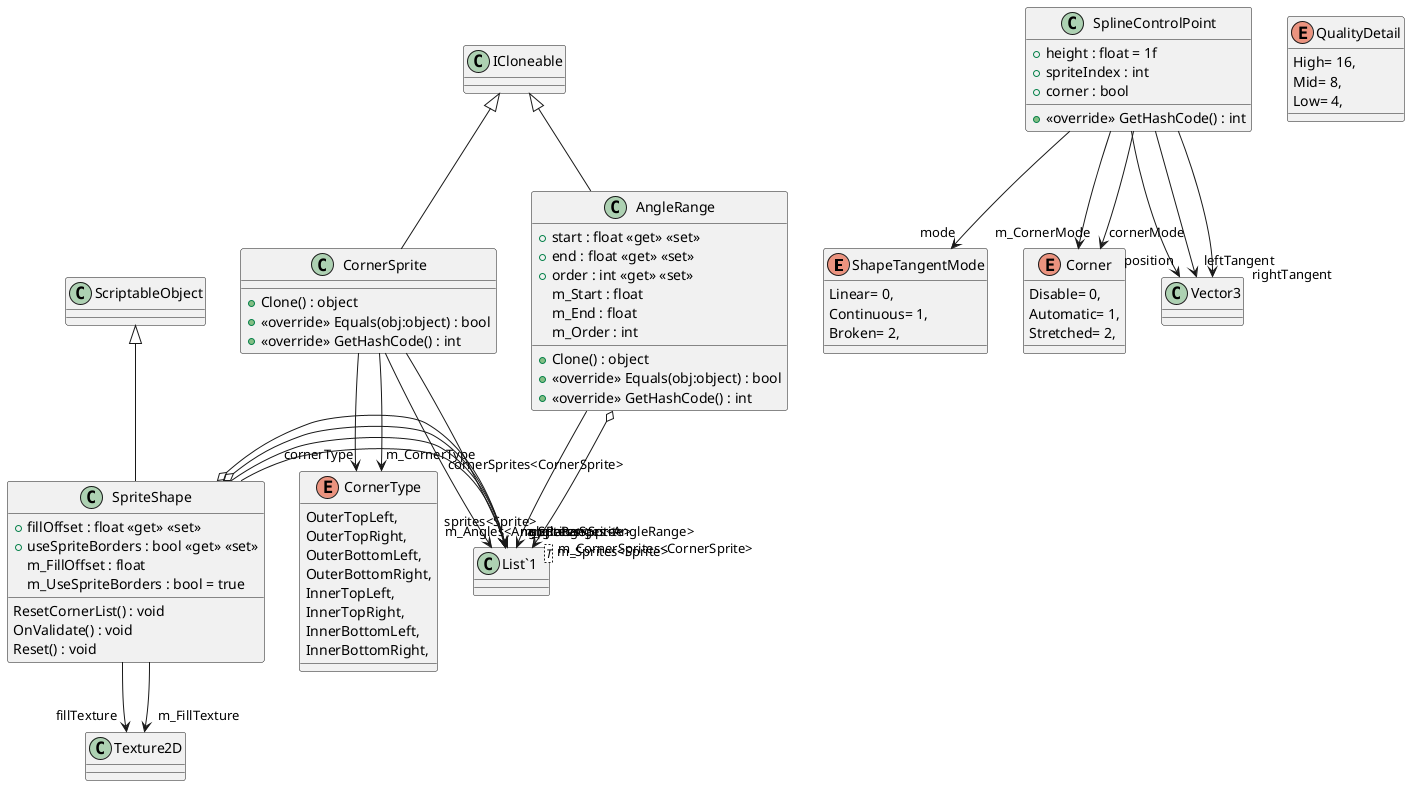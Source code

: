 @startuml
enum ShapeTangentMode {
    Linear= 0,
    Continuous= 1,
    Broken= 2,
}
enum CornerType {
    OuterTopLeft,
    OuterTopRight,
    OuterBottomLeft,
    OuterBottomRight,
    InnerTopLeft,
    InnerTopRight,
    InnerBottomLeft,
    InnerBottomRight,
}
enum QualityDetail {
    High= 16,
    Mid= 8,
    Low= 4,
}
enum Corner {
    Disable= 0,
    Automatic= 1,
    Stretched= 2,
}
class SplineControlPoint {
    + height : float = 1f
    + spriteIndex : int
    + corner : bool
    + <<override>> GetHashCode() : int
}
class AngleRange {
    + start : float <<get>> <<set>>
    + end : float <<get>> <<set>>
    + order : int <<get>> <<set>>
    m_Start : float
    m_End : float
    m_Order : int
    + Clone() : object
    + <<override>> Equals(obj:object) : bool
    + <<override>> GetHashCode() : int
}
class CornerSprite {
    + Clone() : object
    + <<override>> Equals(obj:object) : bool
    + <<override>> GetHashCode() : int
}
class SpriteShape {
    + fillOffset : float <<get>> <<set>>
    + useSpriteBorders : bool <<get>> <<set>>
    m_FillOffset : float
    m_UseSpriteBorders : bool = true
    ResetCornerList() : void
    OnValidate() : void
    Reset() : void
}
class "List`1"<T> {
}
SplineControlPoint --> "position" Vector3
SplineControlPoint --> "leftTangent" Vector3
SplineControlPoint --> "rightTangent" Vector3
SplineControlPoint --> "mode" ShapeTangentMode
SplineControlPoint --> "m_CornerMode" Corner
SplineControlPoint --> "cornerMode" Corner
ICloneable <|-- AngleRange
AngleRange --> "sprites<Sprite>" "List`1"
AngleRange o-> "m_Sprites<Sprite>" "List`1"
ICloneable <|-- CornerSprite
CornerSprite --> "cornerType" CornerType
CornerSprite --> "sprites<Sprite>" "List`1"
CornerSprite --> "m_CornerType" CornerType
CornerSprite --> "m_Sprites<Sprite>" "List`1"
ScriptableObject <|-- SpriteShape
SpriteShape --> "angleRanges<AngleRange>" "List`1"
SpriteShape --> "fillTexture" Texture2D
SpriteShape --> "cornerSprites<CornerSprite>" "List`1"
SpriteShape o-> "m_Angles<AngleRange>" "List`1"
SpriteShape --> "m_FillTexture" Texture2D
SpriteShape o-> "m_CornerSprites<CornerSprite>" "List`1"
@enduml
